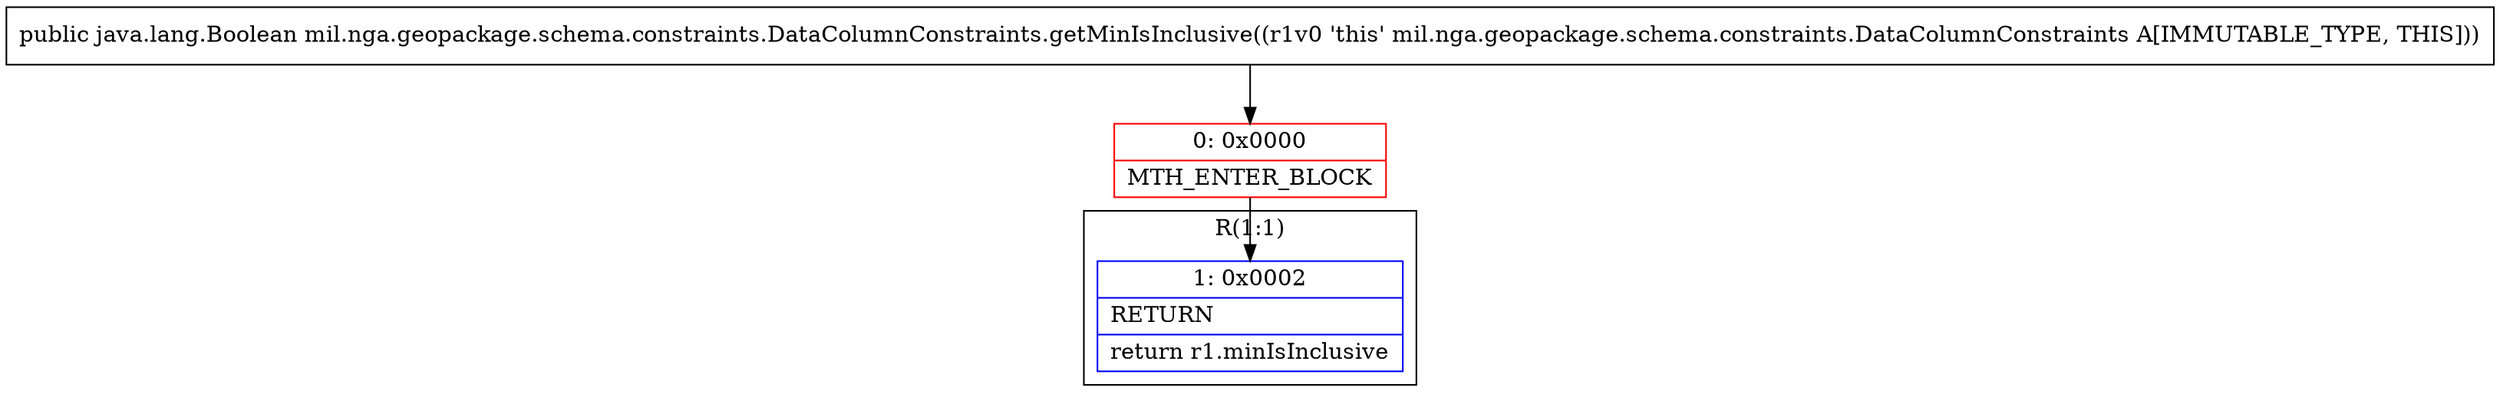 digraph "CFG formil.nga.geopackage.schema.constraints.DataColumnConstraints.getMinIsInclusive()Ljava\/lang\/Boolean;" {
subgraph cluster_Region_186175770 {
label = "R(1:1)";
node [shape=record,color=blue];
Node_1 [shape=record,label="{1\:\ 0x0002|RETURN\l|return r1.minIsInclusive\l}"];
}
Node_0 [shape=record,color=red,label="{0\:\ 0x0000|MTH_ENTER_BLOCK\l}"];
MethodNode[shape=record,label="{public java.lang.Boolean mil.nga.geopackage.schema.constraints.DataColumnConstraints.getMinIsInclusive((r1v0 'this' mil.nga.geopackage.schema.constraints.DataColumnConstraints A[IMMUTABLE_TYPE, THIS])) }"];
MethodNode -> Node_0;
Node_0 -> Node_1;
}

